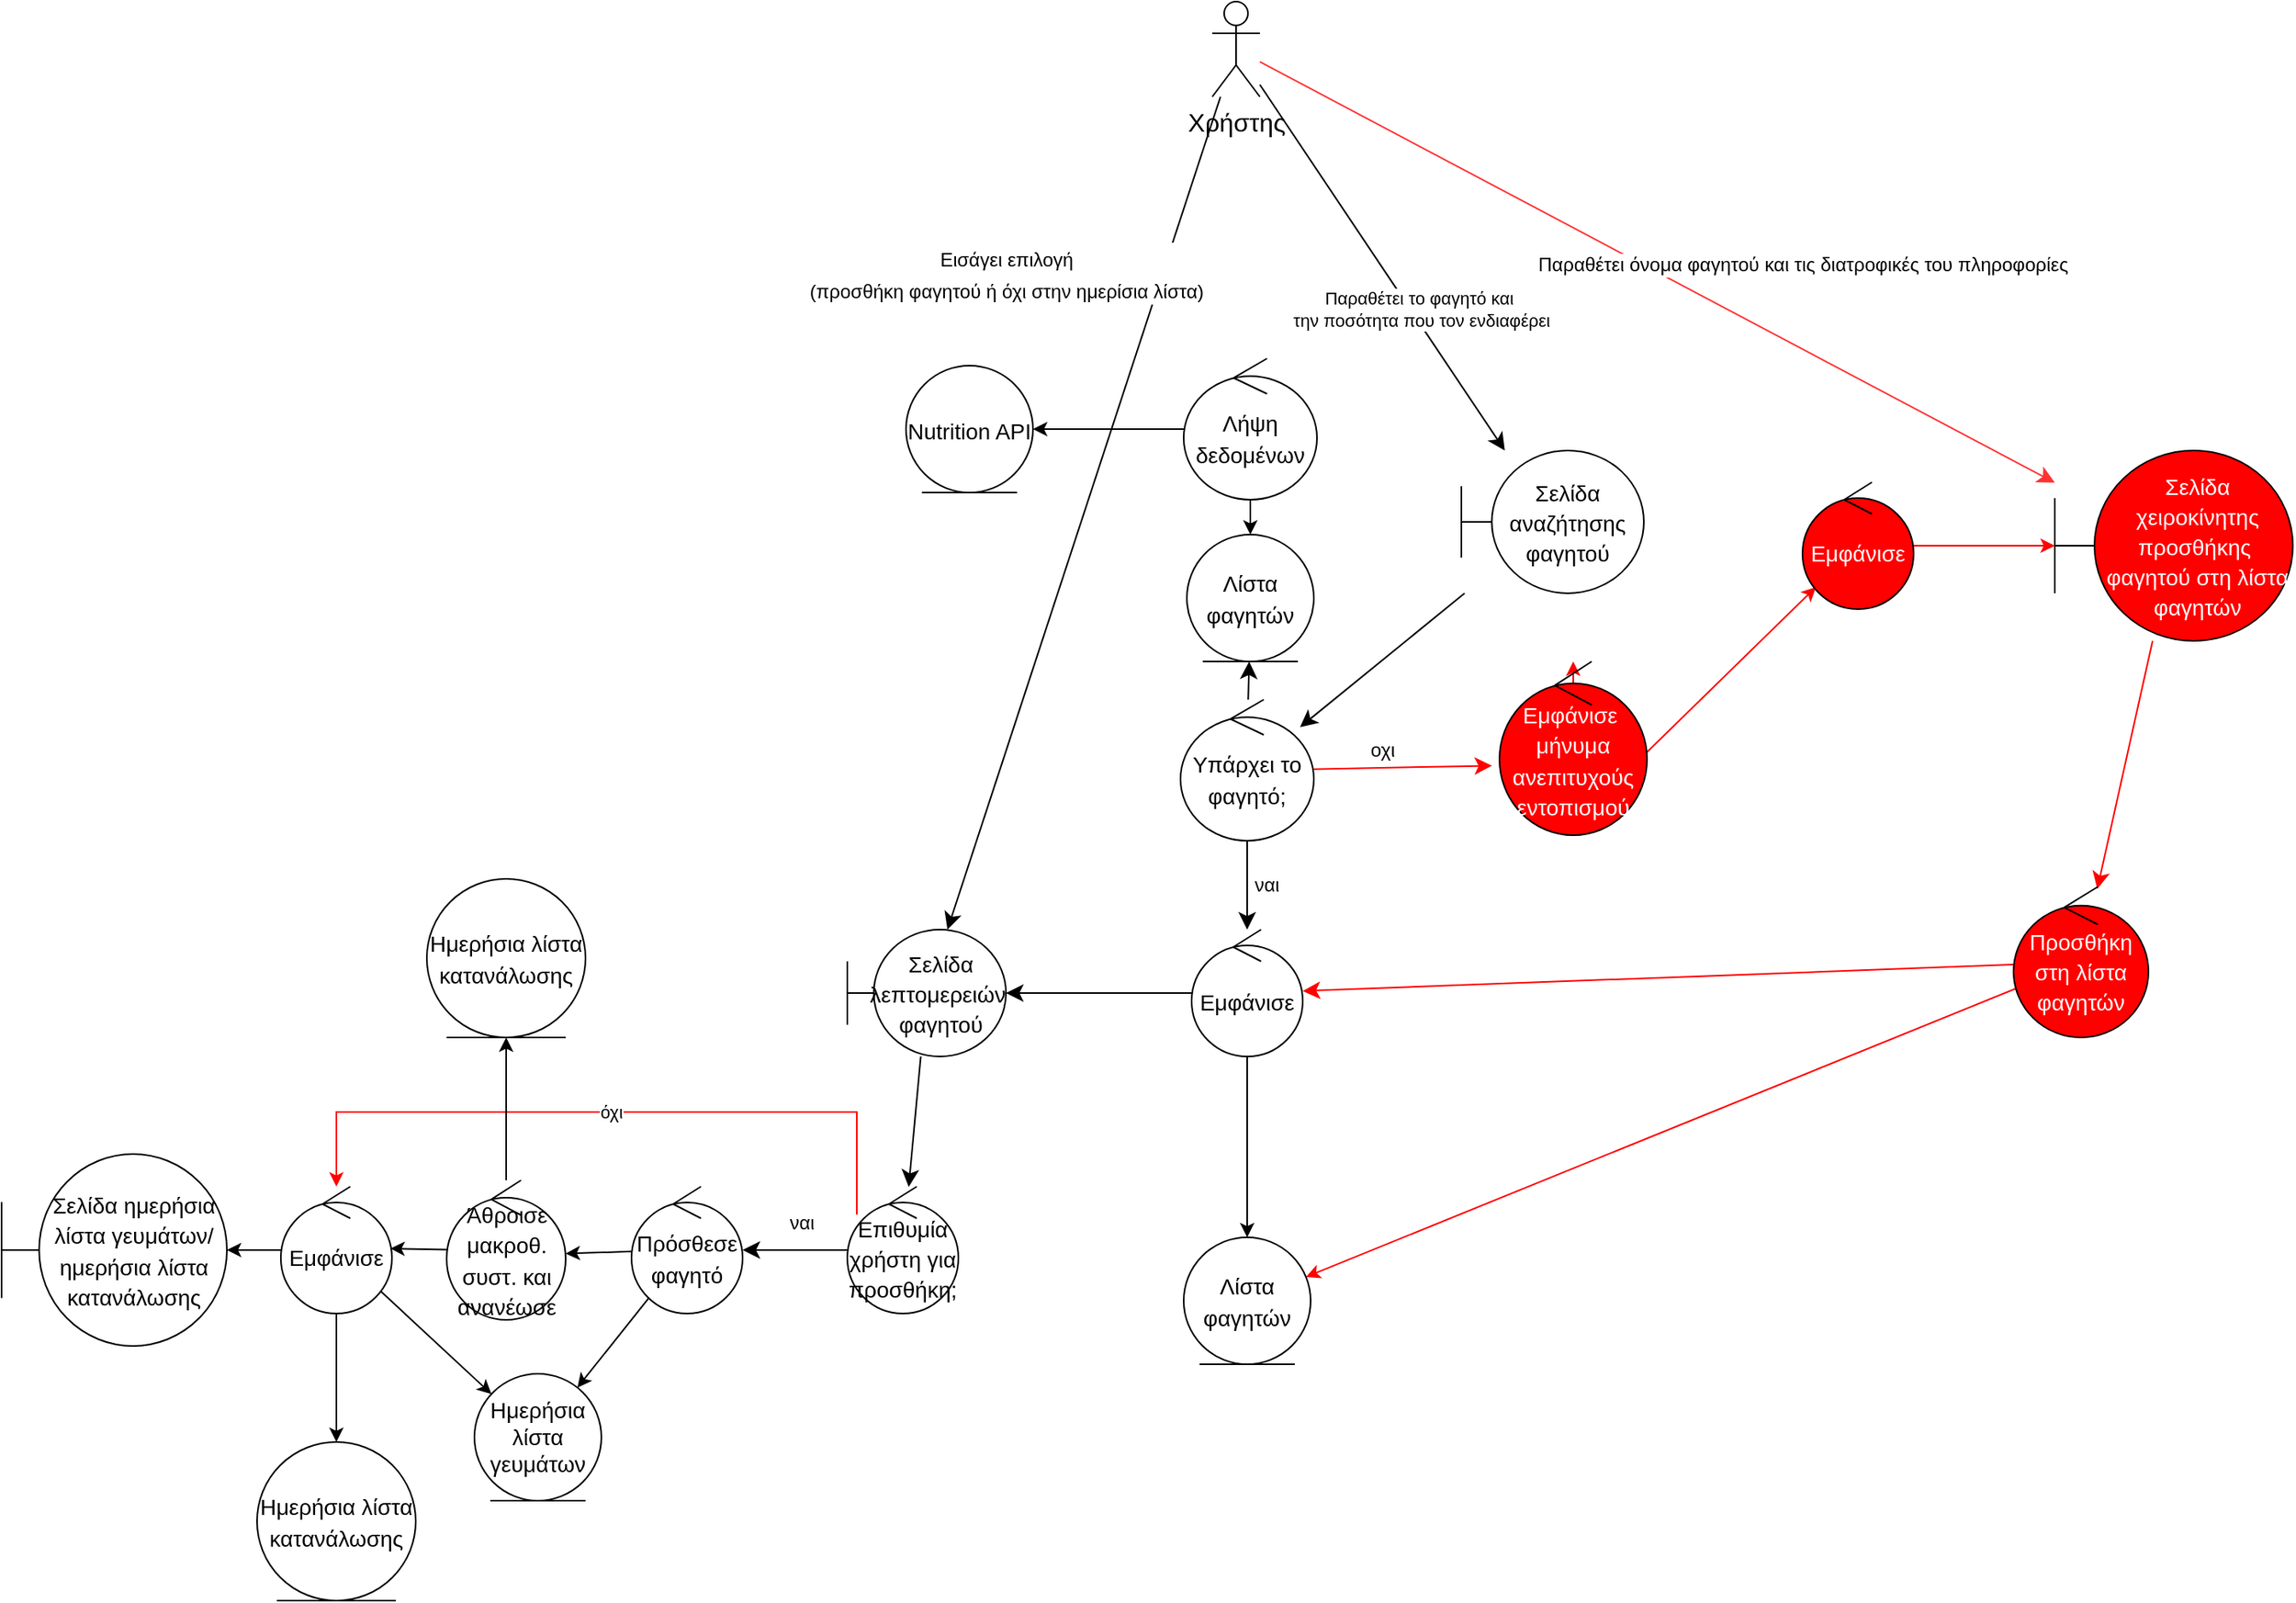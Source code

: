 <mxfile version="21.3.2" type="device">
  <diagram name="Σελίδα-1" id="h-o1yX0LM2CVH-15DDE9">
    <mxGraphModel dx="1886" dy="1024" grid="1" gridSize="10" guides="1" tooltips="1" connect="1" arrows="1" fold="1" page="1" pageScale="1" pageWidth="1654" pageHeight="1169" math="0" shadow="0">
      <root>
        <mxCell id="0" />
        <mxCell id="1" parent="0" />
        <mxCell id="bhG3UqWKx_D3YFyvvtK5-68" value="" style="edgeStyle=none;curved=1;rounded=0;orthogonalLoop=1;jettySize=auto;html=1;fontSize=13;startSize=8;endSize=8;fontColor=#000000;strokeColor=#FF3333;" edge="1" parent="1" source="bhG3UqWKx_D3YFyvvtK5-74" target="bhG3UqWKx_D3YFyvvtK5-95">
          <mxGeometry x="0.527" y="64" relative="1" as="geometry">
            <mxPoint x="1617" y="1209" as="targetPoint" />
            <mxPoint as="offset" />
          </mxGeometry>
        </mxCell>
        <mxCell id="bhG3UqWKx_D3YFyvvtK5-69" value="&lt;font style=&quot;font-size: 12px;&quot;&gt;Παραθέτει όνομα φαγητού και τις διατροφικές του πληροφορίες&lt;/font&gt;" style="edgeLabel;html=1;align=center;verticalAlign=middle;resizable=0;points=[];rotation=0;fontColor=#000000;" vertex="1" connectable="0" parent="bhG3UqWKx_D3YFyvvtK5-68">
          <mxGeometry x="0.336" y="-2" relative="1" as="geometry">
            <mxPoint x="8" y="-51" as="offset" />
          </mxGeometry>
        </mxCell>
        <mxCell id="bhG3UqWKx_D3YFyvvtK5-70" value="" style="edgeStyle=none;curved=1;rounded=0;orthogonalLoop=1;jettySize=auto;html=1;fontSize=12;startSize=8;endSize=8;strokeColor=#000000;fontColor=#000000;" edge="1" parent="1" source="bhG3UqWKx_D3YFyvvtK5-74" target="bhG3UqWKx_D3YFyvvtK5-76">
          <mxGeometry relative="1" as="geometry" />
        </mxCell>
        <mxCell id="bhG3UqWKx_D3YFyvvtK5-71" value="&lt;font&gt;Παραθέτει το φαγητό και&lt;br&gt;&amp;nbsp;την ποσότητα που τον ενδιαφέρει&lt;/font&gt;" style="edgeLabel;html=1;align=center;verticalAlign=middle;resizable=0;points=[];rotation=0;fontColor=#000000;" vertex="1" connectable="0" parent="bhG3UqWKx_D3YFyvvtK5-70">
          <mxGeometry x="0.381" relative="1" as="geometry">
            <mxPoint x="-7" y="-18" as="offset" />
          </mxGeometry>
        </mxCell>
        <mxCell id="bhG3UqWKx_D3YFyvvtK5-72" value="" style="edgeStyle=none;curved=1;rounded=0;orthogonalLoop=1;jettySize=auto;html=1;fontSize=12;startSize=8;endSize=8;strokeColor=#000000;fontColor=#000000;" edge="1" parent="1" source="bhG3UqWKx_D3YFyvvtK5-74" target="bhG3UqWKx_D3YFyvvtK5-85">
          <mxGeometry relative="1" as="geometry" />
        </mxCell>
        <mxCell id="bhG3UqWKx_D3YFyvvtK5-73" value="&lt;font style=&quot;font-size: 12px;&quot;&gt;Εισάγει επιλογή&lt;br&gt;(προσθήκη φαγητού ή όχι στην ημερίσια λίστα)&lt;br&gt;&lt;/font&gt;" style="edgeLabel;html=1;align=center;verticalAlign=middle;resizable=0;points=[];fontSize=16;rotation=0;fontColor=#000000;" vertex="1" connectable="0" parent="bhG3UqWKx_D3YFyvvtK5-72">
          <mxGeometry x="-0.253" y="2" relative="1" as="geometry">
            <mxPoint x="-73" y="-86" as="offset" />
          </mxGeometry>
        </mxCell>
        <mxCell id="bhG3UqWKx_D3YFyvvtK5-74" value="Χρήστης" style="shape=umlActor;verticalLabelPosition=bottom;verticalAlign=top;html=1;fontSize=16;fontColor=#000000;" vertex="1" parent="1">
          <mxGeometry x="1283" y="790" width="30" height="60" as="geometry" />
        </mxCell>
        <mxCell id="bhG3UqWKx_D3YFyvvtK5-75" value="" style="edgeStyle=none;curved=1;rounded=0;orthogonalLoop=1;jettySize=auto;html=1;fontSize=12;startSize=8;endSize=8;strokeColor=#000000;fontColor=#000000;" edge="1" parent="1" target="bhG3UqWKx_D3YFyvvtK5-80">
          <mxGeometry relative="1" as="geometry">
            <mxPoint x="1442" y="1163" as="sourcePoint" />
          </mxGeometry>
        </mxCell>
        <mxCell id="bhG3UqWKx_D3YFyvvtK5-76" value="&lt;font style=&quot;font-size: 14px;&quot;&gt;Σελίδα αναζήτησης φαγητού&lt;/font&gt;" style="shape=umlBoundary;whiteSpace=wrap;html=1;fontSize=16;strokeColor=#000000;fontColor=#000000;" vertex="1" parent="1">
          <mxGeometry x="1440" y="1073" width="115" height="90" as="geometry" />
        </mxCell>
        <mxCell id="bhG3UqWKx_D3YFyvvtK5-77" value="&lt;font&gt;ναι&lt;/font&gt;" style="edgeStyle=none;curved=1;rounded=0;orthogonalLoop=1;jettySize=auto;html=1;fontSize=12;startSize=8;endSize=8;strokeColor=#000000;fontColor=#000000;" edge="1" parent="1" source="bhG3UqWKx_D3YFyvvtK5-80" target="bhG3UqWKx_D3YFyvvtK5-83">
          <mxGeometry y="12" relative="1" as="geometry">
            <mxPoint as="offset" />
          </mxGeometry>
        </mxCell>
        <mxCell id="bhG3UqWKx_D3YFyvvtK5-78" value="" style="edgeStyle=none;curved=1;rounded=0;orthogonalLoop=1;jettySize=auto;html=1;fontSize=12;startSize=8;endSize=8;strokeColor=#000000;fontColor=#000000;" edge="1" parent="1" source="bhG3UqWKx_D3YFyvvtK5-80" target="bhG3UqWKx_D3YFyvvtK5-86">
          <mxGeometry relative="1" as="geometry" />
        </mxCell>
        <mxCell id="bhG3UqWKx_D3YFyvvtK5-79" value="&lt;font style=&quot;font-size: 12px;&quot;&gt;οχι&lt;/font&gt;" style="edgeStyle=none;curved=1;rounded=0;orthogonalLoop=1;jettySize=auto;html=1;fontSize=12;startSize=8;endSize=8;entryX=-0.05;entryY=0.6;entryDx=0;entryDy=0;entryPerimeter=0;fontColor=#000000;strokeColor=#FF0000;" edge="1" parent="1" source="bhG3UqWKx_D3YFyvvtK5-80" target="bhG3UqWKx_D3YFyvvtK5-114">
          <mxGeometry x="-0.227" y="11" relative="1" as="geometry">
            <mxPoint x="1543.49" y="1338.546" as="targetPoint" />
            <mxPoint as="offset" />
          </mxGeometry>
        </mxCell>
        <mxCell id="bhG3UqWKx_D3YFyvvtK5-80" value="&lt;font style=&quot;font-size: 14px;&quot;&gt;Υπάρχει το φαγητό;&lt;/font&gt;" style="ellipse;shape=umlControl;whiteSpace=wrap;html=1;fontSize=16;strokeColor=#000000;fontColor=#000000;" vertex="1" parent="1">
          <mxGeometry x="1263" y="1230" width="84" height="89" as="geometry" />
        </mxCell>
        <mxCell id="bhG3UqWKx_D3YFyvvtK5-81" value="" style="edgeStyle=none;curved=1;rounded=0;orthogonalLoop=1;jettySize=auto;html=1;fontSize=12;startSize=8;endSize=8;strokeColor=#000000;fontColor=#000000;" edge="1" parent="1" source="bhG3UqWKx_D3YFyvvtK5-83" target="bhG3UqWKx_D3YFyvvtK5-85">
          <mxGeometry relative="1" as="geometry" />
        </mxCell>
        <mxCell id="bhG3UqWKx_D3YFyvvtK5-82" value="" style="edgeStyle=orthogonalEdgeStyle;rounded=0;orthogonalLoop=1;jettySize=auto;html=1;" edge="1" parent="1" source="bhG3UqWKx_D3YFyvvtK5-83" target="bhG3UqWKx_D3YFyvvtK5-99">
          <mxGeometry relative="1" as="geometry" />
        </mxCell>
        <mxCell id="bhG3UqWKx_D3YFyvvtK5-83" value="&lt;font style=&quot;font-size: 14px;&quot;&gt;Εμφάνισε&lt;/font&gt;" style="ellipse;shape=umlControl;whiteSpace=wrap;html=1;fontSize=16;strokeColor=#000000;fontColor=#000000;" vertex="1" parent="1">
          <mxGeometry x="1270" y="1375" width="70" height="80" as="geometry" />
        </mxCell>
        <mxCell id="bhG3UqWKx_D3YFyvvtK5-84" value="" style="edgeStyle=none;curved=1;rounded=0;orthogonalLoop=1;jettySize=auto;html=1;fontSize=12;startSize=8;endSize=8;strokeColor=#000000;fontColor=#000000;" edge="1" parent="1" source="bhG3UqWKx_D3YFyvvtK5-85" target="bhG3UqWKx_D3YFyvvtK5-89">
          <mxGeometry relative="1" as="geometry" />
        </mxCell>
        <mxCell id="bhG3UqWKx_D3YFyvvtK5-85" value="&lt;font style=&quot;font-size: 14px;&quot;&gt;Σελίδα λεπτομερειών&amp;nbsp; φαγητού&lt;/font&gt;" style="shape=umlBoundary;whiteSpace=wrap;html=1;fontSize=16;strokeColor=#000000;fontColor=#000000;" vertex="1" parent="1">
          <mxGeometry x="1053" y="1375" width="100" height="80" as="geometry" />
        </mxCell>
        <mxCell id="bhG3UqWKx_D3YFyvvtK5-86" value="&lt;font style=&quot;font-size: 14px;&quot;&gt;Λίστα φαγητών&lt;/font&gt;" style="ellipse;shape=umlEntity;whiteSpace=wrap;html=1;fontSize=16;strokeColor=#000000;fontColor=#000000;" vertex="1" parent="1">
          <mxGeometry x="1267" y="1126" width="80" height="80" as="geometry" />
        </mxCell>
        <mxCell id="bhG3UqWKx_D3YFyvvtK5-87" value="&lt;font&gt;ναι&lt;/font&gt;" style="edgeStyle=none;curved=1;rounded=0;orthogonalLoop=1;jettySize=auto;html=1;fontSize=12;startSize=8;endSize=8;strokeColor=#000000;fontColor=#000000;" edge="1" parent="1" source="bhG3UqWKx_D3YFyvvtK5-89" target="bhG3UqWKx_D3YFyvvtK5-92">
          <mxGeometry x="-0.102" y="-17" relative="1" as="geometry">
            <mxPoint as="offset" />
          </mxGeometry>
        </mxCell>
        <mxCell id="bhG3UqWKx_D3YFyvvtK5-88" value="όχι" style="edgeStyle=orthogonalEdgeStyle;rounded=0;orthogonalLoop=1;jettySize=auto;html=1;strokeColor=#FF0000;" edge="1" parent="1" source="bhG3UqWKx_D3YFyvvtK5-89" target="bhG3UqWKx_D3YFyvvtK5-103">
          <mxGeometry relative="1" as="geometry">
            <Array as="points">
              <mxPoint x="1059" y="1490" />
              <mxPoint x="731" y="1490" />
            </Array>
          </mxGeometry>
        </mxCell>
        <mxCell id="bhG3UqWKx_D3YFyvvtK5-89" value="&lt;span style=&quot;font-size: 14px;&quot;&gt;Επιθυμία χρήστη για προσθήκη;&lt;/span&gt;" style="ellipse;shape=umlControl;whiteSpace=wrap;html=1;fontSize=16;strokeColor=#000000;fontColor=#000000;" vertex="1" parent="1">
          <mxGeometry x="1053" y="1537" width="70" height="80" as="geometry" />
        </mxCell>
        <mxCell id="bhG3UqWKx_D3YFyvvtK5-90" value="" style="edgeStyle=none;rounded=0;orthogonalLoop=1;jettySize=auto;html=1;fontSize=14;strokeColor=#000000;entryX=1;entryY=0.525;entryDx=0;entryDy=0;entryPerimeter=0;fontColor=#000000;" edge="1" parent="1" source="bhG3UqWKx_D3YFyvvtK5-92" target="bhG3UqWKx_D3YFyvvtK5-110">
          <mxGeometry relative="1" as="geometry">
            <mxPoint x="888" y="1577" as="targetPoint" />
          </mxGeometry>
        </mxCell>
        <mxCell id="bhG3UqWKx_D3YFyvvtK5-91" value="" style="rounded=0;orthogonalLoop=1;jettySize=auto;html=1;" edge="1" parent="1" source="bhG3UqWKx_D3YFyvvtK5-92" target="bhG3UqWKx_D3YFyvvtK5-111">
          <mxGeometry relative="1" as="geometry" />
        </mxCell>
        <mxCell id="bhG3UqWKx_D3YFyvvtK5-92" value="&lt;font style=&quot;font-size: 14px;&quot;&gt;Πρόσθεσε φαγητό&lt;/font&gt;" style="ellipse;shape=umlControl;whiteSpace=wrap;html=1;fontSize=16;strokeColor=#000000;fontColor=#000000;" vertex="1" parent="1">
          <mxGeometry x="917" y="1537" width="70" height="80" as="geometry" />
        </mxCell>
        <mxCell id="bhG3UqWKx_D3YFyvvtK5-93" value="&lt;font style=&quot;font-size: 14px;&quot;&gt;Σελίδα ημερήσια λίστα γευμάτων/ ημερήσια λίστα κατανάλωσης&lt;/font&gt;" style="shape=umlBoundary;whiteSpace=wrap;html=1;fontSize=16;strokeColor=#000000;fontColor=#000000;" vertex="1" parent="1">
          <mxGeometry x="520" y="1516.5" width="142" height="121" as="geometry" />
        </mxCell>
        <mxCell id="bhG3UqWKx_D3YFyvvtK5-94" value="" style="edgeStyle=none;curved=1;rounded=0;orthogonalLoop=1;jettySize=auto;html=1;fontSize=12;startSize=8;endSize=8;fontColor=#000000;strokeColor=#FF0000;" edge="1" parent="1" source="bhG3UqWKx_D3YFyvvtK5-95" target="bhG3UqWKx_D3YFyvvtK5-98">
          <mxGeometry relative="1" as="geometry" />
        </mxCell>
        <mxCell id="bhG3UqWKx_D3YFyvvtK5-95" value="&lt;font style=&quot;font-size: 14px;&quot;&gt;Σελίδα χειροκίνητης προσθήκης&amp;nbsp; φαγητού στη λίστα φαγητών&lt;/font&gt;" style="shape=umlBoundary;fontSize=16;html=1;whiteSpace=wrap;horizontal=1;labelBackgroundColor=none;labelBorderColor=none;spacingTop=0;spacing=0;spacingRight=0;spacingLeft=5;fontColor=#FFFFFF;fillColor=#FF0000;strokeColor=#000000;" vertex="1" parent="1">
          <mxGeometry x="1814" y="1073" width="150" height="120" as="geometry" />
        </mxCell>
        <mxCell id="bhG3UqWKx_D3YFyvvtK5-96" value="" style="edgeStyle=none;curved=1;rounded=0;orthogonalLoop=1;jettySize=auto;html=1;fontSize=12;startSize=8;endSize=8;fontColor=#000000;strokeColor=#FF0000;" edge="1" parent="1" source="bhG3UqWKx_D3YFyvvtK5-98" target="bhG3UqWKx_D3YFyvvtK5-83">
          <mxGeometry relative="1" as="geometry" />
        </mxCell>
        <mxCell id="bhG3UqWKx_D3YFyvvtK5-97" value="" style="rounded=0;orthogonalLoop=1;jettySize=auto;html=1;strokeColor=#FF0000;" edge="1" parent="1" source="bhG3UqWKx_D3YFyvvtK5-98" target="bhG3UqWKx_D3YFyvvtK5-99">
          <mxGeometry relative="1" as="geometry" />
        </mxCell>
        <mxCell id="bhG3UqWKx_D3YFyvvtK5-98" value="&lt;font style=&quot;font-size: 14px;&quot;&gt;Προσθήκη στη λίστα φαγητών&lt;/font&gt;" style="ellipse;shape=umlControl;whiteSpace=wrap;html=1;fontSize=16;fontColor=#FFFFFF;fillColor=#FF0000;" vertex="1" parent="1">
          <mxGeometry x="1788" y="1348" width="85" height="95" as="geometry" />
        </mxCell>
        <mxCell id="bhG3UqWKx_D3YFyvvtK5-99" value="&lt;font style=&quot;font-size: 14px;&quot;&gt;Λίστα φαγητών&lt;/font&gt;" style="ellipse;shape=umlEntity;whiteSpace=wrap;html=1;fontSize=16;fontColor=#000000;strokeColor=#000000;" vertex="1" parent="1">
          <mxGeometry x="1265" y="1569" width="80" height="80" as="geometry" />
        </mxCell>
        <mxCell id="bhG3UqWKx_D3YFyvvtK5-100" value="" style="rounded=0;orthogonalLoop=1;jettySize=auto;html=1;strokeColor=#000000;fontColor=#000000;" edge="1" parent="1" source="bhG3UqWKx_D3YFyvvtK5-103" target="bhG3UqWKx_D3YFyvvtK5-93">
          <mxGeometry relative="1" as="geometry" />
        </mxCell>
        <mxCell id="bhG3UqWKx_D3YFyvvtK5-101" value="" style="rounded=0;orthogonalLoop=1;jettySize=auto;html=1;" edge="1" parent="1" source="bhG3UqWKx_D3YFyvvtK5-103" target="bhG3UqWKx_D3YFyvvtK5-111">
          <mxGeometry relative="1" as="geometry" />
        </mxCell>
        <mxCell id="bhG3UqWKx_D3YFyvvtK5-102" value="" style="edgeStyle=orthogonalEdgeStyle;rounded=0;orthogonalLoop=1;jettySize=auto;html=1;" edge="1" parent="1" source="bhG3UqWKx_D3YFyvvtK5-103" target="bhG3UqWKx_D3YFyvvtK5-112">
          <mxGeometry relative="1" as="geometry" />
        </mxCell>
        <mxCell id="bhG3UqWKx_D3YFyvvtK5-103" value="&lt;font style=&quot;font-size: 14px;&quot;&gt;Εμφάνισε&lt;/font&gt;" style="ellipse;shape=umlControl;whiteSpace=wrap;html=1;strokeColor=#000000;fontColor=#000000;" vertex="1" parent="1">
          <mxGeometry x="696" y="1537" width="70" height="80" as="geometry" />
        </mxCell>
        <mxCell id="bhG3UqWKx_D3YFyvvtK5-104" value="" style="rounded=0;orthogonalLoop=1;jettySize=auto;html=1;fontColor=#000000;strokeColor=#FF0000;exitX=0.979;exitY=0.539;exitDx=0;exitDy=0;exitPerimeter=0;" edge="1" parent="1" source="bhG3UqWKx_D3YFyvvtK5-114" target="bhG3UqWKx_D3YFyvvtK5-106">
          <mxGeometry relative="1" as="geometry">
            <mxPoint x="1697.7" y="1227.46" as="sourcePoint" />
          </mxGeometry>
        </mxCell>
        <mxCell id="bhG3UqWKx_D3YFyvvtK5-105" value="" style="edgeStyle=none;rounded=0;orthogonalLoop=1;jettySize=auto;html=1;fontColor=#000000;strokeColor=#FF0000;" edge="1" parent="1" source="bhG3UqWKx_D3YFyvvtK5-106" target="bhG3UqWKx_D3YFyvvtK5-95">
          <mxGeometry relative="1" as="geometry" />
        </mxCell>
        <mxCell id="bhG3UqWKx_D3YFyvvtK5-106" value="&lt;font style=&quot;font-size: 14px;&quot;&gt;Εμφάνισε&lt;/font&gt;" style="ellipse;shape=umlControl;whiteSpace=wrap;html=1;fontColor=#FFFFFF;fillColor=#FF0000;" vertex="1" parent="1">
          <mxGeometry x="1655" y="1093" width="70" height="80" as="geometry" />
        </mxCell>
        <mxCell id="bhG3UqWKx_D3YFyvvtK5-107" value="&lt;font style=&quot;font-size: 14px;&quot;&gt;Ημερήσια λίστα κατανάλωσης&lt;/font&gt;" style="ellipse;shape=umlEntity;whiteSpace=wrap;html=1;fontSize=16;strokeColor=#000000;fontColor=#000000;" vertex="1" parent="1">
          <mxGeometry x="788" y="1343" width="100" height="100" as="geometry" />
        </mxCell>
        <mxCell id="bhG3UqWKx_D3YFyvvtK5-108" value="" style="edgeStyle=none;rounded=0;orthogonalLoop=1;jettySize=auto;html=1;fontSize=14;strokeColor=#000000;entryX=0.986;entryY=0.488;entryDx=0;entryDy=0;entryPerimeter=0;fontColor=#000000;" edge="1" parent="1" source="bhG3UqWKx_D3YFyvvtK5-110" target="bhG3UqWKx_D3YFyvvtK5-103">
          <mxGeometry relative="1" as="geometry">
            <mxPoint x="768" y="1575" as="targetPoint" />
          </mxGeometry>
        </mxCell>
        <mxCell id="bhG3UqWKx_D3YFyvvtK5-109" value="" style="edgeStyle=orthogonalEdgeStyle;rounded=0;orthogonalLoop=1;jettySize=auto;html=1;" edge="1" parent="1" source="bhG3UqWKx_D3YFyvvtK5-110" target="bhG3UqWKx_D3YFyvvtK5-107">
          <mxGeometry relative="1" as="geometry" />
        </mxCell>
        <mxCell id="bhG3UqWKx_D3YFyvvtK5-110" value="&lt;font style=&quot;font-size: 14px;&quot;&gt;Άθροισε μακροθ. συστ. και ανανέωσε&lt;br&gt;&lt;/font&gt;" style="ellipse;shape=umlControl;whiteSpace=wrap;html=1;fontSize=16;strokeColor=#000000;fontColor=#000000;" vertex="1" parent="1">
          <mxGeometry x="800.5" y="1533" width="75" height="88" as="geometry" />
        </mxCell>
        <mxCell id="bhG3UqWKx_D3YFyvvtK5-111" value="&lt;font style=&quot;font-size: 14px;&quot;&gt;Ημερήσια λίστα γευμάτων&lt;/font&gt;" style="ellipse;shape=umlEntity;whiteSpace=wrap;html=1;fontColor=#000000;strokeColor=#000000;" vertex="1" parent="1">
          <mxGeometry x="818" y="1655" width="80" height="80" as="geometry" />
        </mxCell>
        <mxCell id="bhG3UqWKx_D3YFyvvtK5-112" value="&lt;font style=&quot;font-size: 14px;&quot;&gt;Ημερήσια λίστα κατανάλωσης&lt;/font&gt;" style="ellipse;shape=umlEntity;whiteSpace=wrap;html=1;fontSize=16;strokeColor=#000000;fontColor=#000000;" vertex="1" parent="1">
          <mxGeometry x="681" y="1698" width="100" height="100" as="geometry" />
        </mxCell>
        <mxCell id="bhG3UqWKx_D3YFyvvtK5-113" value="" style="edgeStyle=orthogonalEdgeStyle;rounded=0;orthogonalLoop=1;jettySize=auto;html=1;fontColor=#000000;strokeColor=#FF0000;" edge="1" parent="1" target="bhG3UqWKx_D3YFyvvtK5-114">
          <mxGeometry relative="1" as="geometry">
            <mxPoint x="1515" y="1271" as="sourcePoint" />
            <Array as="points" />
            <mxPoint x="1638" y="1271" as="targetPoint" />
          </mxGeometry>
        </mxCell>
        <mxCell id="bhG3UqWKx_D3YFyvvtK5-114" value="&lt;font style=&quot;font-size: 14px;&quot;&gt;Εμφάνισε&amp;nbsp;&lt;br&gt;μήνυμα ανεπιτυχούς εντοπισμού&lt;br&gt;&lt;/font&gt;" style="ellipse;shape=umlControl;whiteSpace=wrap;html=1;fontSize=16;fontColor=#FFFFFF;fillColor=#FF0000;strokeColor=#000000;" vertex="1" parent="1">
          <mxGeometry x="1464" y="1206" width="93" height="109.5" as="geometry" />
        </mxCell>
        <mxCell id="bhG3UqWKx_D3YFyvvtK5-115" value="&lt;span style=&quot;font-size: 14px;&quot;&gt;Nutrition API&lt;/span&gt;" style="ellipse;shape=umlEntity;whiteSpace=wrap;html=1;fontSize=16;strokeColor=#000000;fontColor=#000000;" vertex="1" parent="1">
          <mxGeometry x="1090" y="1019.5" width="80" height="80" as="geometry" />
        </mxCell>
        <mxCell id="bhG3UqWKx_D3YFyvvtK5-116" value="" style="rounded=0;orthogonalLoop=1;jettySize=auto;html=1;" edge="1" parent="1" source="bhG3UqWKx_D3YFyvvtK5-118" target="bhG3UqWKx_D3YFyvvtK5-115">
          <mxGeometry relative="1" as="geometry" />
        </mxCell>
        <mxCell id="bhG3UqWKx_D3YFyvvtK5-117" value="" style="rounded=0;orthogonalLoop=1;jettySize=auto;html=1;" edge="1" parent="1" source="bhG3UqWKx_D3YFyvvtK5-118" target="bhG3UqWKx_D3YFyvvtK5-86">
          <mxGeometry relative="1" as="geometry" />
        </mxCell>
        <mxCell id="bhG3UqWKx_D3YFyvvtK5-118" value="&lt;span style=&quot;font-size: 14px;&quot;&gt;Λήψη δεδομένων&lt;/span&gt;" style="ellipse;shape=umlControl;whiteSpace=wrap;html=1;fontSize=16;strokeColor=#000000;fontColor=#000000;" vertex="1" parent="1">
          <mxGeometry x="1265" y="1015" width="84" height="89" as="geometry" />
        </mxCell>
      </root>
    </mxGraphModel>
  </diagram>
</mxfile>
